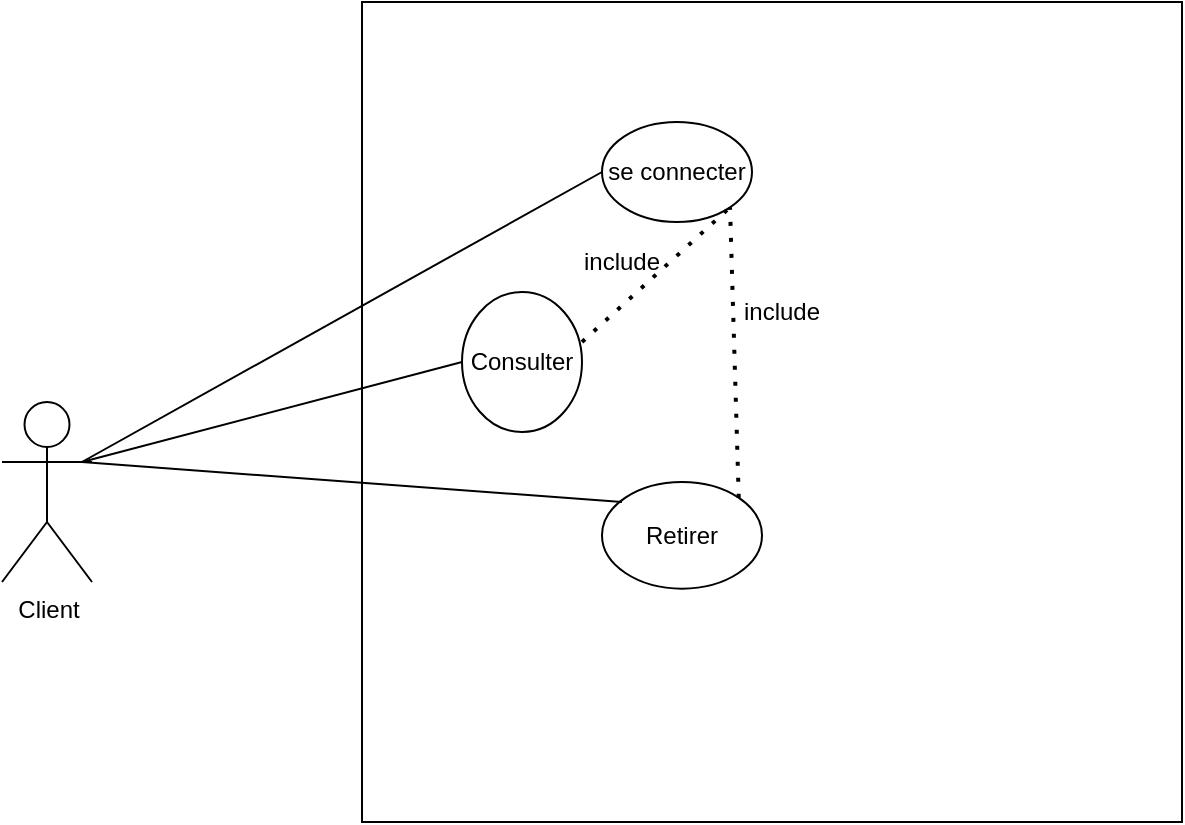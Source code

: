 <mxfile version="20.7.4" type="github">
  <diagram id="12wDvDM3ctJBd8fGHY5F" name="Page-1">
    <mxGraphModel dx="880" dy="484" grid="1" gridSize="10" guides="1" tooltips="1" connect="1" arrows="1" fold="1" page="1" pageScale="1" pageWidth="827" pageHeight="1169" math="0" shadow="0">
      <root>
        <mxCell id="0" />
        <mxCell id="1" parent="0" />
        <mxCell id="R6LwcL5wP1TapFDycP7A-1" value="" style="whiteSpace=wrap;html=1;aspect=fixed;" vertex="1" parent="1">
          <mxGeometry x="270" y="60" width="410" height="410" as="geometry" />
        </mxCell>
        <mxCell id="R6LwcL5wP1TapFDycP7A-2" value="&lt;font style=&quot;vertical-align: inherit;&quot;&gt;&lt;font style=&quot;vertical-align: inherit;&quot;&gt;Client&lt;/font&gt;&lt;/font&gt;" style="shape=umlActor;verticalLabelPosition=bottom;verticalAlign=top;html=1;outlineConnect=0;" vertex="1" parent="1">
          <mxGeometry x="90" y="260" width="45" height="90" as="geometry" />
        </mxCell>
        <mxCell id="R6LwcL5wP1TapFDycP7A-3" value="&lt;font style=&quot;vertical-align: inherit;&quot;&gt;&lt;font style=&quot;vertical-align: inherit;&quot;&gt;se connecter&lt;/font&gt;&lt;/font&gt;" style="ellipse;whiteSpace=wrap;html=1;" vertex="1" parent="1">
          <mxGeometry x="390" y="120" width="75" height="50" as="geometry" />
        </mxCell>
        <mxCell id="R6LwcL5wP1TapFDycP7A-4" value="&lt;font style=&quot;vertical-align: inherit;&quot;&gt;&lt;font style=&quot;vertical-align: inherit;&quot;&gt;Consulter&lt;/font&gt;&lt;/font&gt;" style="ellipse;whiteSpace=wrap;html=1;direction=south;" vertex="1" parent="1">
          <mxGeometry x="320" y="205" width="60" height="70" as="geometry" />
        </mxCell>
        <mxCell id="R6LwcL5wP1TapFDycP7A-5" value="&lt;font style=&quot;vertical-align: inherit;&quot;&gt;&lt;font style=&quot;vertical-align: inherit;&quot;&gt;Retirer&lt;/font&gt;&lt;/font&gt;" style="ellipse;whiteSpace=wrap;html=1;" vertex="1" parent="1">
          <mxGeometry x="390" y="300" width="80" height="53.33" as="geometry" />
        </mxCell>
        <mxCell id="R6LwcL5wP1TapFDycP7A-6" value="" style="endArrow=none;html=1;rounded=0;entryX=0;entryY=0.5;entryDx=0;entryDy=0;" edge="1" parent="1" target="R6LwcL5wP1TapFDycP7A-3">
          <mxGeometry width="50" height="50" relative="1" as="geometry">
            <mxPoint x="130" y="290" as="sourcePoint" />
            <mxPoint x="180" y="240" as="targetPoint" />
            <Array as="points">
              <mxPoint x="130" y="290" />
            </Array>
          </mxGeometry>
        </mxCell>
        <mxCell id="R6LwcL5wP1TapFDycP7A-9" value="" style="endArrow=none;html=1;rounded=0;" edge="1" parent="1">
          <mxGeometry width="50" height="50" relative="1" as="geometry">
            <mxPoint x="130" y="290" as="sourcePoint" />
            <mxPoint x="400" y="310" as="targetPoint" />
          </mxGeometry>
        </mxCell>
        <mxCell id="R6LwcL5wP1TapFDycP7A-10" value="" style="endArrow=none;html=1;rounded=0;entryX=0.5;entryY=1;entryDx=0;entryDy=0;" edge="1" parent="1" target="R6LwcL5wP1TapFDycP7A-4">
          <mxGeometry width="50" height="50" relative="1" as="geometry">
            <mxPoint x="130" y="290" as="sourcePoint" />
            <mxPoint x="440" y="230" as="targetPoint" />
          </mxGeometry>
        </mxCell>
        <mxCell id="R6LwcL5wP1TapFDycP7A-15" value="" style="endArrow=none;dashed=1;html=1;dashPattern=1 3;strokeWidth=2;rounded=0;entryX=1;entryY=1;entryDx=0;entryDy=0;exitX=0.357;exitY=0;exitDx=0;exitDy=0;exitPerimeter=0;" edge="1" parent="1" source="R6LwcL5wP1TapFDycP7A-4" target="R6LwcL5wP1TapFDycP7A-3">
          <mxGeometry width="50" height="50" relative="1" as="geometry">
            <mxPoint x="428" y="210" as="sourcePoint" />
            <mxPoint x="470" y="170" as="targetPoint" />
            <Array as="points" />
          </mxGeometry>
        </mxCell>
        <mxCell id="R6LwcL5wP1TapFDycP7A-16" value="" style="endArrow=none;dashed=1;html=1;dashPattern=1 3;strokeWidth=2;rounded=0;entryX=1;entryY=1;entryDx=0;entryDy=0;exitX=1;exitY=0;exitDx=0;exitDy=0;" edge="1" parent="1" source="R6LwcL5wP1TapFDycP7A-5" target="R6LwcL5wP1TapFDycP7A-3">
          <mxGeometry width="50" height="50" relative="1" as="geometry">
            <mxPoint x="454" y="300" as="sourcePoint" />
            <mxPoint x="440" y="230" as="targetPoint" />
            <Array as="points" />
          </mxGeometry>
        </mxCell>
        <mxCell id="R6LwcL5wP1TapFDycP7A-17" value="&lt;font style=&quot;vertical-align: inherit;&quot;&gt;&lt;font style=&quot;vertical-align: inherit;&quot;&gt;include&lt;/font&gt;&lt;/font&gt;" style="text;html=1;strokeColor=none;fillColor=none;align=center;verticalAlign=middle;whiteSpace=wrap;rounded=0;" vertex="1" parent="1">
          <mxGeometry x="450" y="200" width="60" height="30" as="geometry" />
        </mxCell>
        <mxCell id="R6LwcL5wP1TapFDycP7A-19" value="&lt;font style=&quot;vertical-align: inherit;&quot;&gt;&lt;font style=&quot;vertical-align: inherit;&quot;&gt;include&lt;/font&gt;&lt;/font&gt;" style="text;html=1;strokeColor=none;fillColor=none;align=center;verticalAlign=middle;whiteSpace=wrap;rounded=0;" vertex="1" parent="1">
          <mxGeometry x="370" y="175" width="60" height="30" as="geometry" />
        </mxCell>
      </root>
    </mxGraphModel>
  </diagram>
</mxfile>

